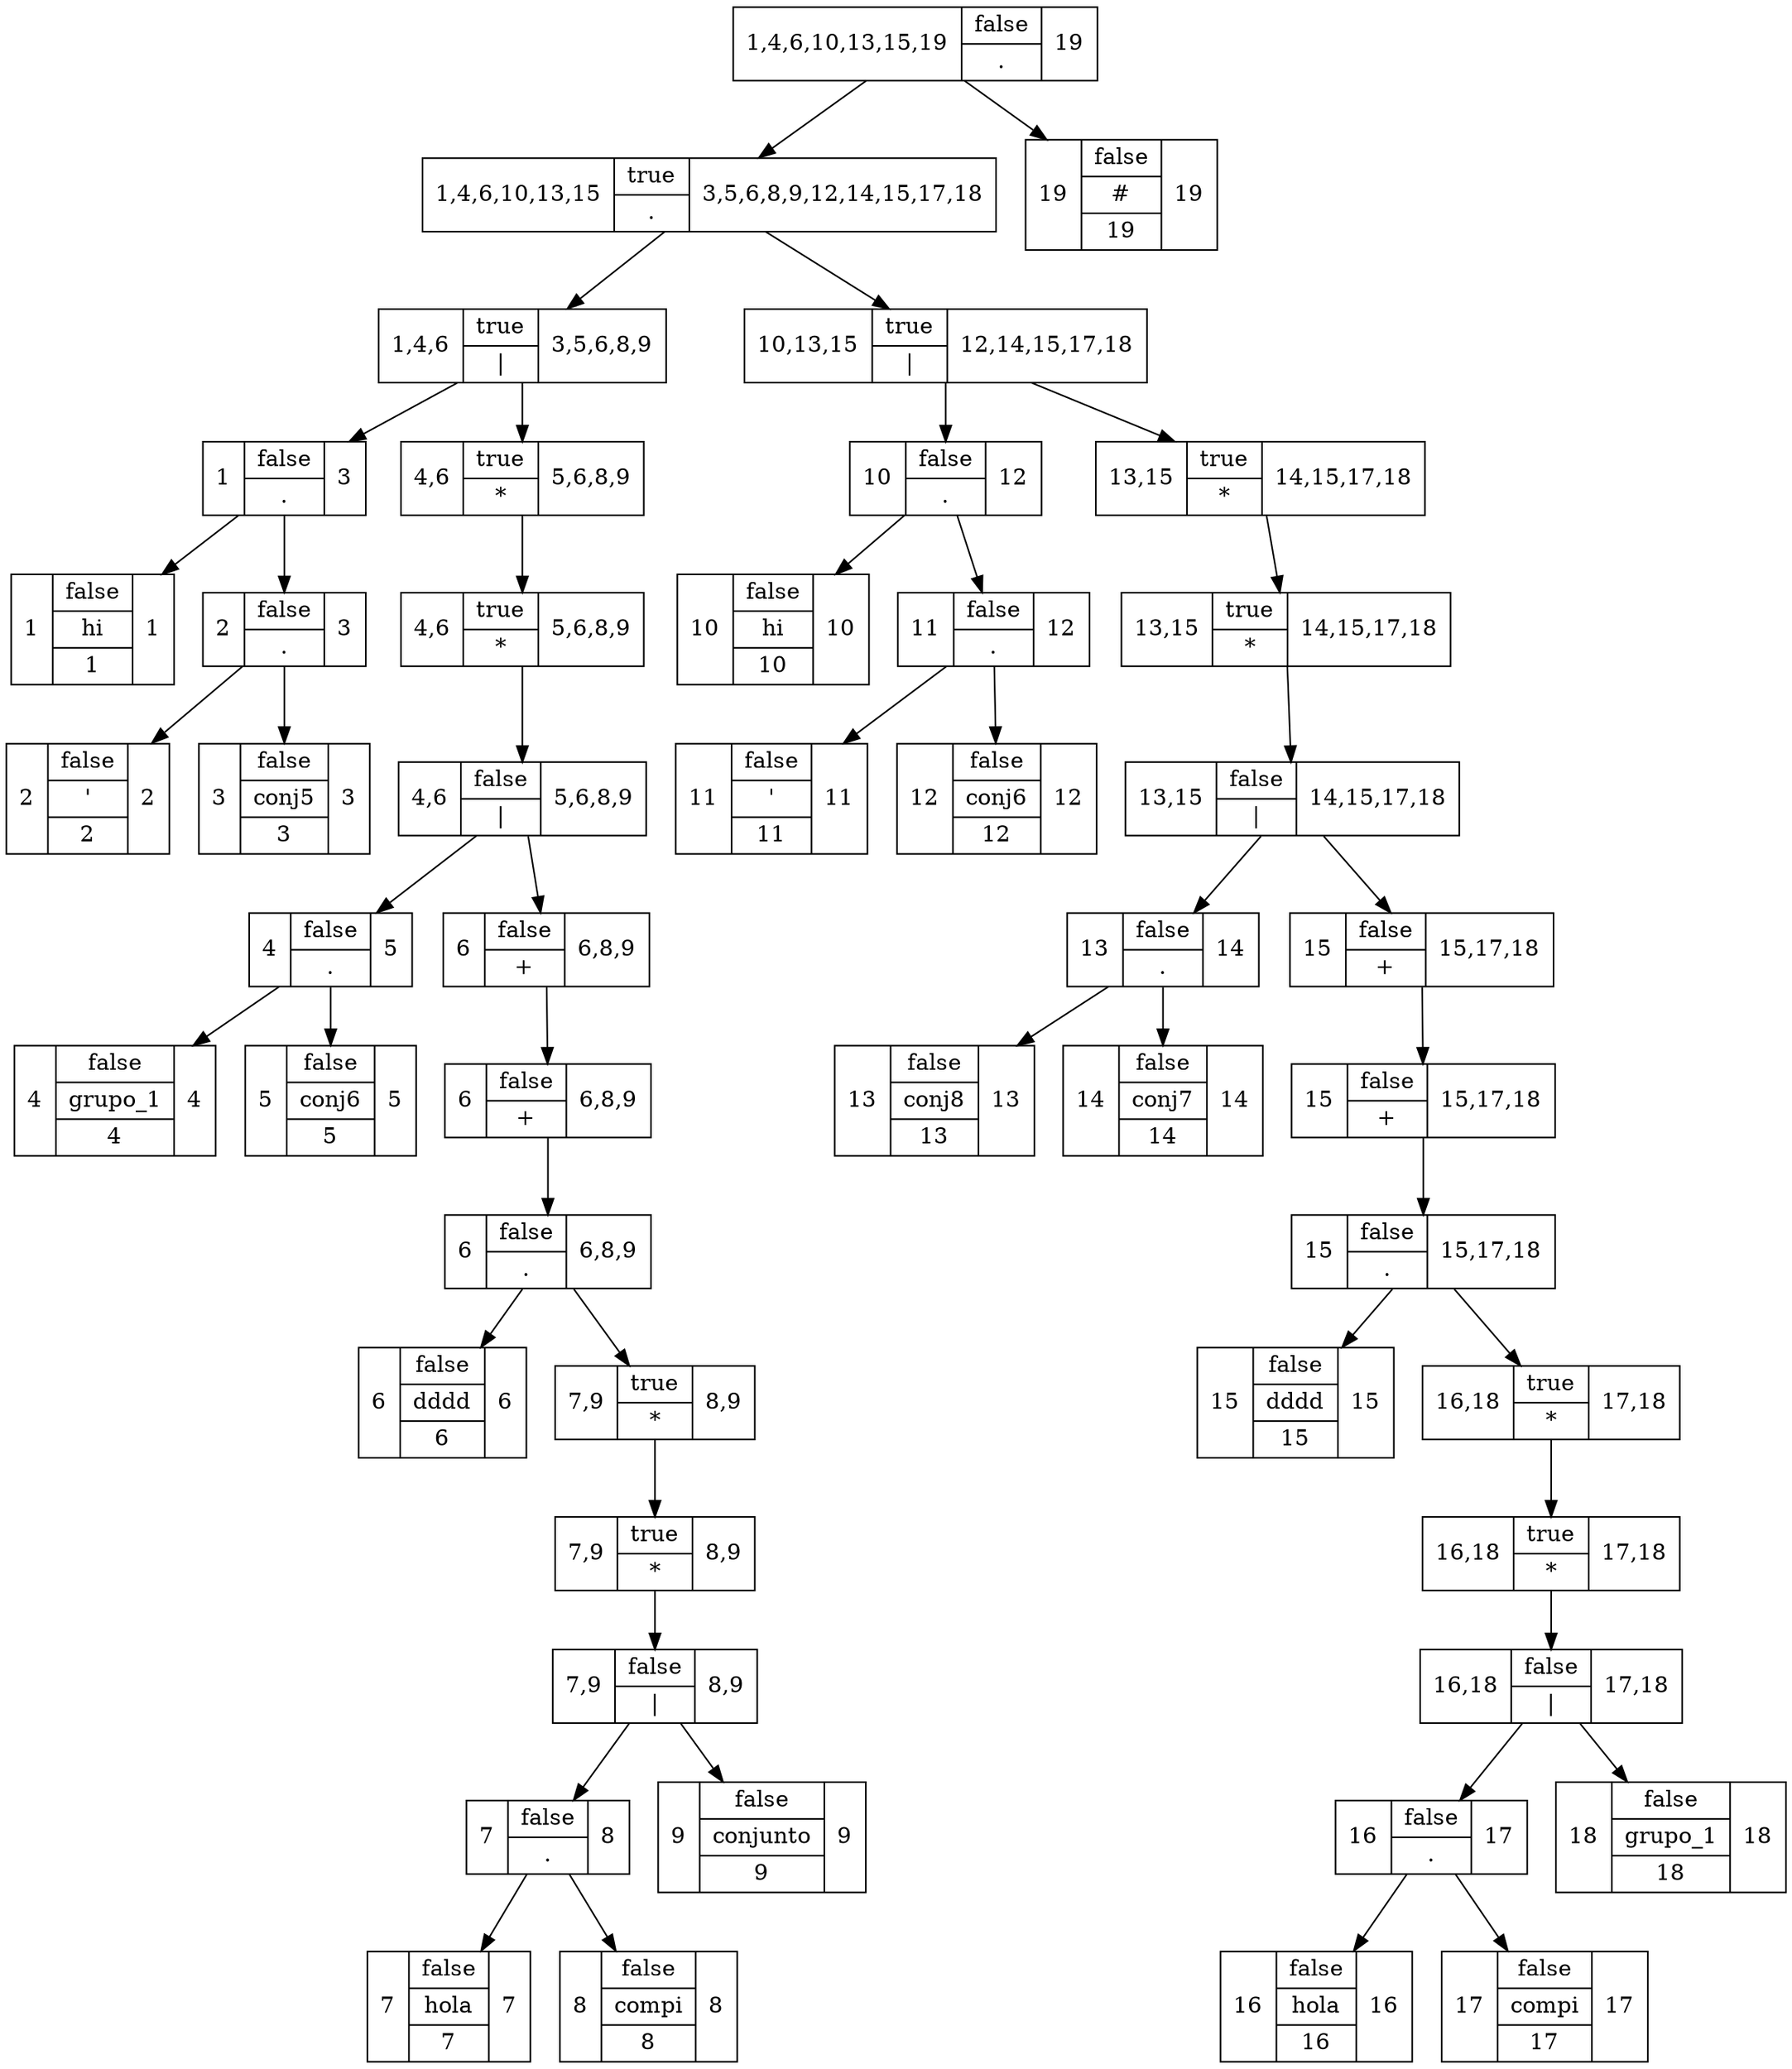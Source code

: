 digraph G{
node [shape=record];

nodo49[label="1,4,6,10,13,15,19|{false|\.}|19"];
nodo49->nodo47
nodo49->nodo48
nodo47[label="1,4,6,10,13,15|{true|\.}|3,5,6,8,9,12,14,15,17,18"];
nodo47->nodo23
nodo47->nodo46
nodo23[label="1,4,6|{true|\|}|3,5,6,8,9"];
nodo23->nodo5
nodo23->nodo22
nodo5[label="1|{false|\.}|3"];
nodo5->nodo1
nodo5->nodo4
nodo1[label="1|{false|hi|1}|1"];
nodo4[label="2|{false|\.}|3"];
nodo4->nodo2
nodo4->nodo3
nodo2[label="2|{false|'|2}|2"];
nodo3[label="3|{false|{conj5}|3}|3"];
nodo22[label="4,6|{true|\*}|5,6,8,9"];
nodo22->nodo21
nodo21[label="4,6|{true|\*}|5,6,8,9"];
nodo21->nodo20
nodo20[label="4,6|{false|\|}|5,6,8,9"];
nodo20->nodo8
nodo20->nodo19
nodo8[label="4|{false|\.}|5"];
nodo8->nodo6
nodo8->nodo7
nodo6[label="4|{false|{grupo_1}|4}|4"];
nodo7[label="5|{false|{conj6}|5}|5"];
nodo19[label="6|{false|\+}|6,8,9"];
nodo19->nodo18
nodo18[label="6|{false|\+}|6,8,9"];
nodo18->nodo17
nodo17[label="6|{false|\.}|6,8,9"];
nodo17->nodo9
nodo17->nodo16
nodo9[label="6|{false|dddd|6}|6"];
nodo16[label="7,9|{true|\*}|8,9"];
nodo16->nodo15
nodo15[label="7,9|{true|\*}|8,9"];
nodo15->nodo14
nodo14[label="7,9|{false|\|}|8,9"];
nodo14->nodo12
nodo14->nodo13
nodo12[label="7|{false|\.}|8"];
nodo12->nodo10
nodo12->nodo11
nodo10[label="7|{false|hola|7}|7"];
nodo11[label="8|{false|compi|8}|8"];
nodo13[label="9|{false|conjunto|9}|9"];
nodo46[label="10,13,15|{true|\|}|12,14,15,17,18"];
nodo46->nodo28
nodo46->nodo45
nodo28[label="10|{false|\.}|12"];
nodo28->nodo24
nodo28->nodo27
nodo24[label="10|{false|hi|10}|10"];
nodo27[label="11|{false|\.}|12"];
nodo27->nodo25
nodo27->nodo26
nodo25[label="11|{false|'|11}|11"];
nodo26[label="12|{false|{conj6}|12}|12"];
nodo45[label="13,15|{true|\*}|14,15,17,18"];
nodo45->nodo44
nodo44[label="13,15|{true|\*}|14,15,17,18"];
nodo44->nodo43
nodo43[label="13,15|{false|\|}|14,15,17,18"];
nodo43->nodo31
nodo43->nodo42
nodo31[label="13|{false|\.}|14"];
nodo31->nodo29
nodo31->nodo30
nodo29[label="13|{false|{conj8}|13}|13"];
nodo30[label="14|{false|{conj7}|14}|14"];
nodo42[label="15|{false|\+}|15,17,18"];
nodo42->nodo41
nodo41[label="15|{false|\+}|15,17,18"];
nodo41->nodo40
nodo40[label="15|{false|\.}|15,17,18"];
nodo40->nodo32
nodo40->nodo39
nodo32[label="15|{false|dddd|15}|15"];
nodo39[label="16,18|{true|\*}|17,18"];
nodo39->nodo38
nodo38[label="16,18|{true|\*}|17,18"];
nodo38->nodo37
nodo37[label="16,18|{false|\|}|17,18"];
nodo37->nodo35
nodo37->nodo36
nodo35[label="16|{false|\.}|17"];
nodo35->nodo33
nodo35->nodo34
nodo33[label="16|{false|hola|16}|16"];
nodo34[label="17|{false|compi|17}|17"];
nodo36[label="18|{false|{grupo_1}|18}|18"];
nodo48[label="19|{false|#|19}|19"];

}
